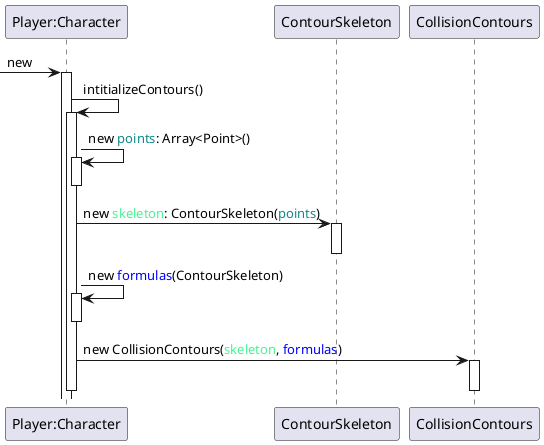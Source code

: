 @startuml
participant "Player:Character" as Player
participant ContourSkeleton
participant CollisionContours


[-> Player : new
activate Player
Player -> Player ++: intitializeContours()
Player -> Player ++: new <color #118888>points</color>: Array<Point>()
deactivate Player
Player -> ContourSkeleton ++: new <color #42f590>skeleton</color>: ContourSkeleton(<color #118888>points</color>)
deactivate ContourSkeleton
Player -> Player ++: new <color #0000FF>formulas</color>(ContourSkeleton)
deactivate Player
Player -> CollisionContours ++: new CollisionContours(<color #42f590>skeleton</color>, <color #0000FF>formulas</color>)
deactivate CollisionContours
deactivate Player

@enduml
